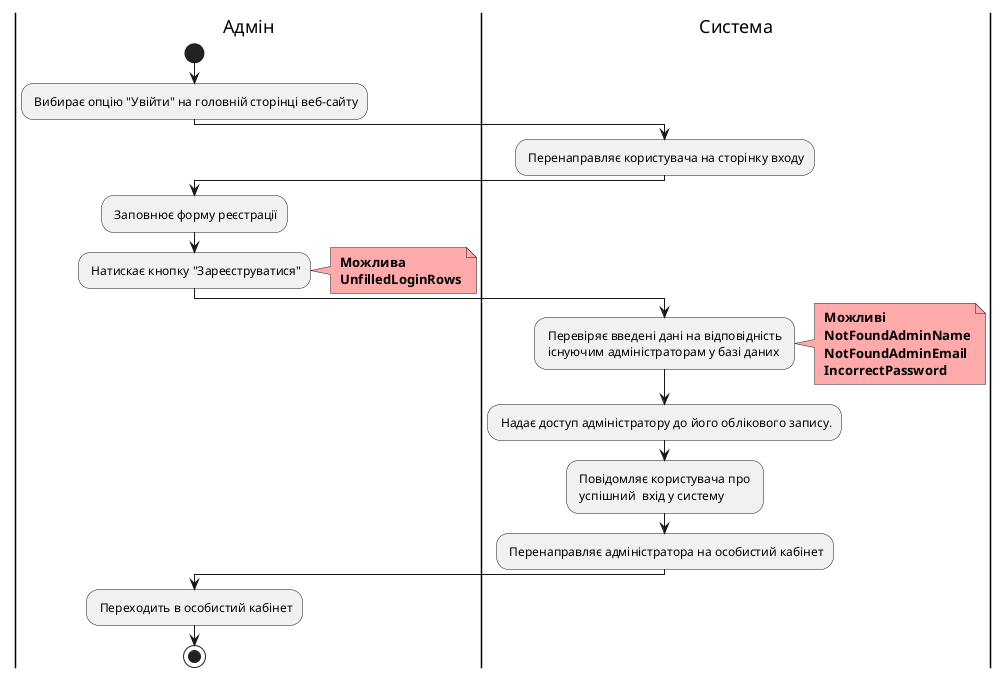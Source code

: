 <center style="
    border-radius:4px;
    border: 1px solid #cfd7e6;
    box-shadow: 0 1px 3px 0 rgba(89,105,129,.05), 0 1px 1px 0 rgba(0,0,0,.025);
    padding: 1em;"
    >

@startuml
    |Адмін|
        start;
        : Вибирає опцію "Увійти" на головній сторінці веб-сайту;
    |Система|
        : Перенаправляє користувача на сторінку входу;
    |Адмін|
        : Заповнює форму реєстрації;
        : Натискає кнопку "Зареєструватися";
        note right #FFaaaa
        <b> Можлива
        <b> UnfilledLoginRows
        end note
    |Система|
        : Перевіряє введені дані на відповідність \n існуючим адміністраторам у базі даних;
        note right #FFaaaa
        <b> Можливі
        <b> NotFoundAdminName
        <b> NotFoundAdminEmail
        <b> IncorrectPassword
        end note
    : Надає доступ адміністратору до його облікового запису.;
    : Повідомляє користувача про \n успішний  вхід у систему;
    : Перенаправляє адміністратора на особистий кабінет;
    |Адмін|
        : Переходить в особистий кабінет;
        stop;
@enduml

</center>